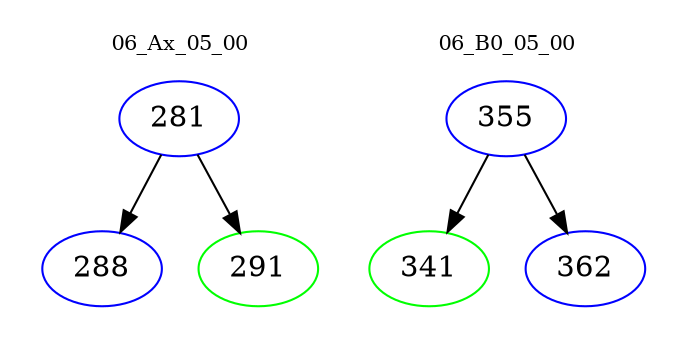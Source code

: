 digraph{
subgraph cluster_0 {
color = white
label = "06_Ax_05_00";
fontsize=10;
T0_281 [label="281", color="blue"]
T0_281 -> T0_288 [color="black"]
T0_288 [label="288", color="blue"]
T0_281 -> T0_291 [color="black"]
T0_291 [label="291", color="green"]
}
subgraph cluster_1 {
color = white
label = "06_B0_05_00";
fontsize=10;
T1_355 [label="355", color="blue"]
T1_355 -> T1_341 [color="black"]
T1_341 [label="341", color="green"]
T1_355 -> T1_362 [color="black"]
T1_362 [label="362", color="blue"]
}
}
